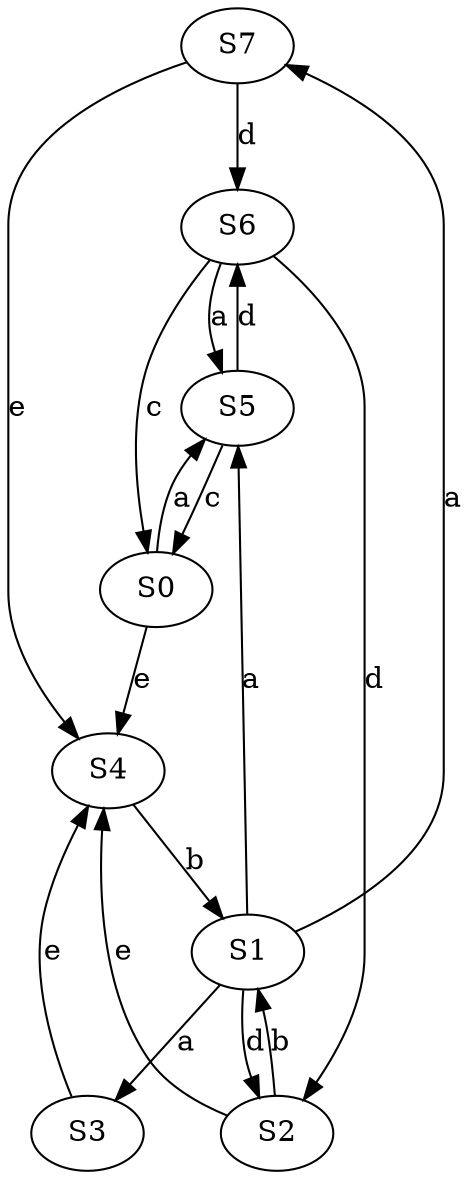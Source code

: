 strict digraph  {
S7;
S3;
S5;
S1;
S0;
S6;
S2;
S4;
S7 -> S6  [label=d];
S7 -> S4  [label=e];
S3 -> S4  [label=e];
S5 -> S0  [label=c];
S5 -> S6  [label=d];
S1 -> S7  [label=a];
S1 -> S3  [label=a];
S1 -> S5  [label=a];
S1 -> S2  [label=d];
S0 -> S5  [label=a];
S0 -> S4  [label=e];
S6 -> S5  [label=a];
S6 -> S0  [label=c];
S6 -> S2  [label=d];
S2 -> S1  [label=b];
S2 -> S4  [label=e];
S4 -> S1  [label=b];
}

